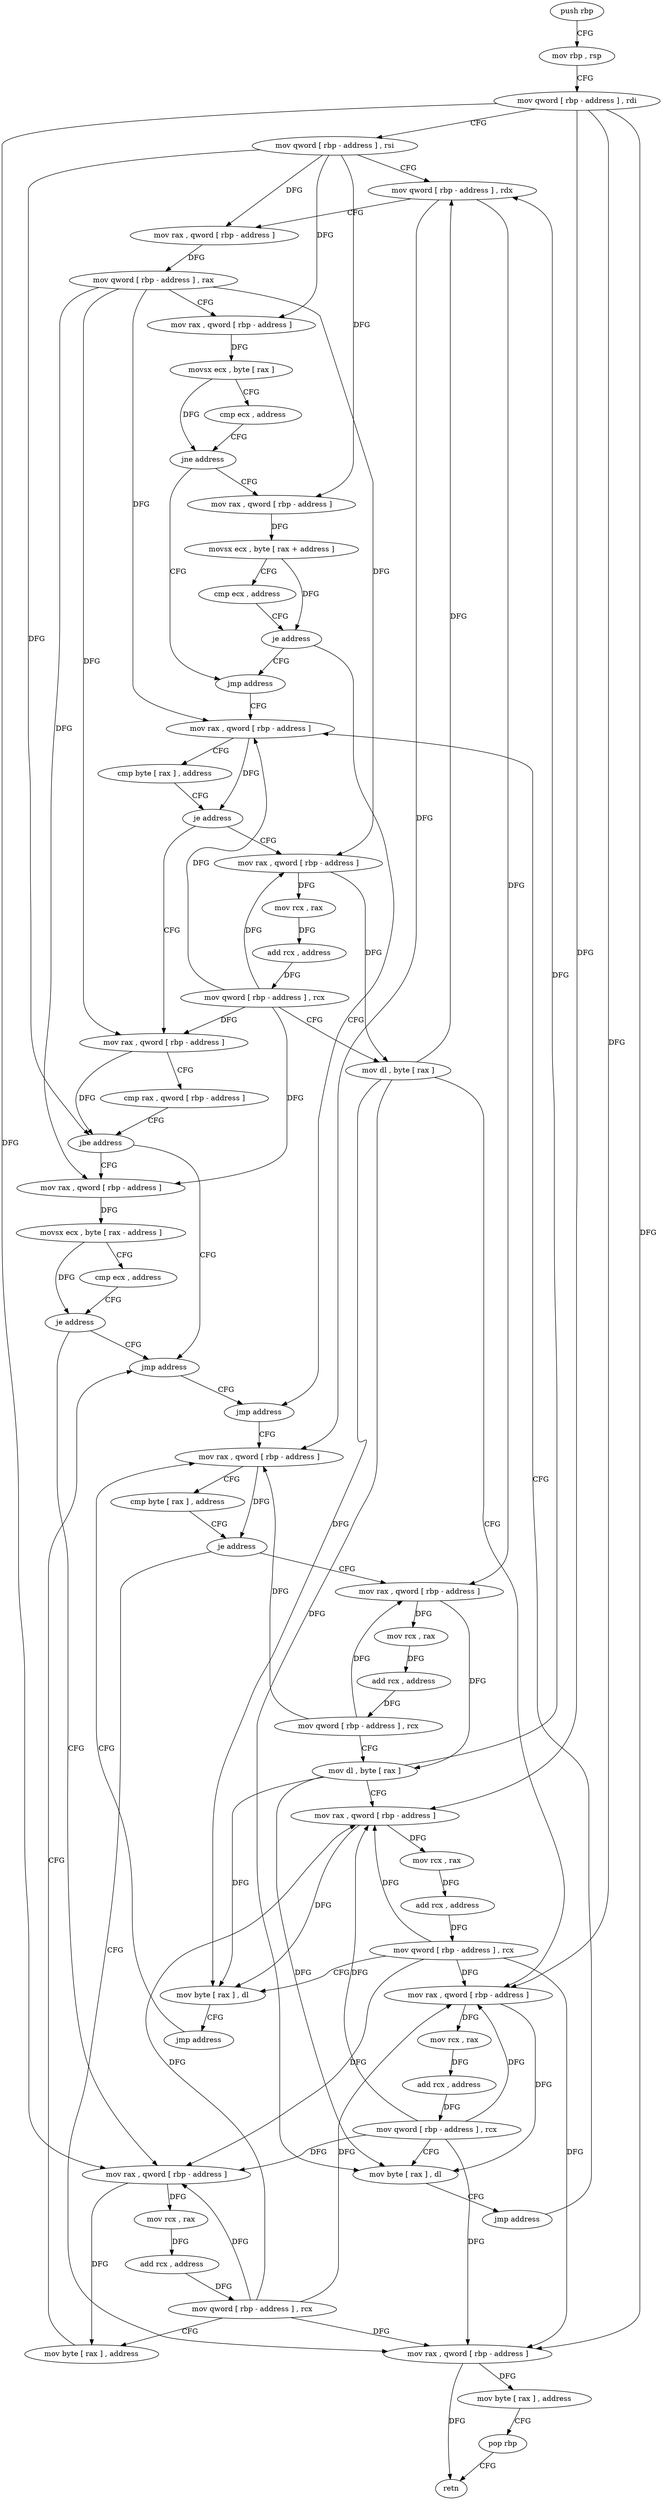 digraph "func" {
"4233616" [label = "push rbp" ]
"4233617" [label = "mov rbp , rsp" ]
"4233620" [label = "mov qword [ rbp - address ] , rdi" ]
"4233624" [label = "mov qword [ rbp - address ] , rsi" ]
"4233628" [label = "mov qword [ rbp - address ] , rdx" ]
"4233632" [label = "mov rax , qword [ rbp - address ]" ]
"4233636" [label = "mov qword [ rbp - address ] , rax" ]
"4233640" [label = "mov rax , qword [ rbp - address ]" ]
"4233644" [label = "movsx ecx , byte [ rax ]" ]
"4233647" [label = "cmp ecx , address" ]
"4233650" [label = "jne address" ]
"4233673" [label = "jmp address" ]
"4233656" [label = "mov rax , qword [ rbp - address ]" ]
"4233678" [label = "mov rax , qword [ rbp - address ]" ]
"4233660" [label = "movsx ecx , byte [ rax + address ]" ]
"4233664" [label = "cmp ecx , address" ]
"4233667" [label = "je address" ]
"4233793" [label = "jmp address" ]
"4233682" [label = "cmp byte [ rax ] , address" ]
"4233685" [label = "je address" ]
"4233736" [label = "mov rax , qword [ rbp - address ]" ]
"4233691" [label = "mov rax , qword [ rbp - address ]" ]
"4233798" [label = "mov rax , qword [ rbp - address ]" ]
"4233740" [label = "cmp rax , qword [ rbp - address ]" ]
"4233744" [label = "jbe address" ]
"4233788" [label = "jmp address" ]
"4233750" [label = "mov rax , qword [ rbp - address ]" ]
"4233695" [label = "mov rcx , rax" ]
"4233698" [label = "add rcx , address" ]
"4233705" [label = "mov qword [ rbp - address ] , rcx" ]
"4233709" [label = "mov dl , byte [ rax ]" ]
"4233711" [label = "mov rax , qword [ rbp - address ]" ]
"4233715" [label = "mov rcx , rax" ]
"4233718" [label = "add rcx , address" ]
"4233725" [label = "mov qword [ rbp - address ] , rcx" ]
"4233729" [label = "mov byte [ rax ] , dl" ]
"4233731" [label = "jmp address" ]
"4233802" [label = "cmp byte [ rax ] , address" ]
"4233805" [label = "je address" ]
"4233856" [label = "mov rax , qword [ rbp - address ]" ]
"4233811" [label = "mov rax , qword [ rbp - address ]" ]
"4233754" [label = "movsx ecx , byte [ rax - address ]" ]
"4233758" [label = "cmp ecx , address" ]
"4233761" [label = "je address" ]
"4233767" [label = "mov rax , qword [ rbp - address ]" ]
"4233860" [label = "mov byte [ rax ] , address" ]
"4233863" [label = "pop rbp" ]
"4233864" [label = "retn" ]
"4233815" [label = "mov rcx , rax" ]
"4233818" [label = "add rcx , address" ]
"4233825" [label = "mov qword [ rbp - address ] , rcx" ]
"4233829" [label = "mov dl , byte [ rax ]" ]
"4233831" [label = "mov rax , qword [ rbp - address ]" ]
"4233835" [label = "mov rcx , rax" ]
"4233838" [label = "add rcx , address" ]
"4233845" [label = "mov qword [ rbp - address ] , rcx" ]
"4233849" [label = "mov byte [ rax ] , dl" ]
"4233851" [label = "jmp address" ]
"4233771" [label = "mov rcx , rax" ]
"4233774" [label = "add rcx , address" ]
"4233781" [label = "mov qword [ rbp - address ] , rcx" ]
"4233785" [label = "mov byte [ rax ] , address" ]
"4233616" -> "4233617" [ label = "CFG" ]
"4233617" -> "4233620" [ label = "CFG" ]
"4233620" -> "4233624" [ label = "CFG" ]
"4233620" -> "4233711" [ label = "DFG" ]
"4233620" -> "4233856" [ label = "DFG" ]
"4233620" -> "4233831" [ label = "DFG" ]
"4233620" -> "4233767" [ label = "DFG" ]
"4233624" -> "4233628" [ label = "CFG" ]
"4233624" -> "4233632" [ label = "DFG" ]
"4233624" -> "4233640" [ label = "DFG" ]
"4233624" -> "4233656" [ label = "DFG" ]
"4233624" -> "4233744" [ label = "DFG" ]
"4233628" -> "4233632" [ label = "CFG" ]
"4233628" -> "4233798" [ label = "DFG" ]
"4233628" -> "4233811" [ label = "DFG" ]
"4233632" -> "4233636" [ label = "DFG" ]
"4233636" -> "4233640" [ label = "CFG" ]
"4233636" -> "4233678" [ label = "DFG" ]
"4233636" -> "4233736" [ label = "DFG" ]
"4233636" -> "4233691" [ label = "DFG" ]
"4233636" -> "4233750" [ label = "DFG" ]
"4233640" -> "4233644" [ label = "DFG" ]
"4233644" -> "4233647" [ label = "CFG" ]
"4233644" -> "4233650" [ label = "DFG" ]
"4233647" -> "4233650" [ label = "CFG" ]
"4233650" -> "4233673" [ label = "CFG" ]
"4233650" -> "4233656" [ label = "CFG" ]
"4233673" -> "4233678" [ label = "CFG" ]
"4233656" -> "4233660" [ label = "DFG" ]
"4233678" -> "4233682" [ label = "CFG" ]
"4233678" -> "4233685" [ label = "DFG" ]
"4233660" -> "4233664" [ label = "CFG" ]
"4233660" -> "4233667" [ label = "DFG" ]
"4233664" -> "4233667" [ label = "CFG" ]
"4233667" -> "4233793" [ label = "CFG" ]
"4233667" -> "4233673" [ label = "CFG" ]
"4233793" -> "4233798" [ label = "CFG" ]
"4233682" -> "4233685" [ label = "CFG" ]
"4233685" -> "4233736" [ label = "CFG" ]
"4233685" -> "4233691" [ label = "CFG" ]
"4233736" -> "4233740" [ label = "CFG" ]
"4233736" -> "4233744" [ label = "DFG" ]
"4233691" -> "4233695" [ label = "DFG" ]
"4233691" -> "4233709" [ label = "DFG" ]
"4233798" -> "4233802" [ label = "CFG" ]
"4233798" -> "4233805" [ label = "DFG" ]
"4233740" -> "4233744" [ label = "CFG" ]
"4233744" -> "4233788" [ label = "CFG" ]
"4233744" -> "4233750" [ label = "CFG" ]
"4233788" -> "4233793" [ label = "CFG" ]
"4233750" -> "4233754" [ label = "DFG" ]
"4233695" -> "4233698" [ label = "DFG" ]
"4233698" -> "4233705" [ label = "DFG" ]
"4233705" -> "4233709" [ label = "CFG" ]
"4233705" -> "4233678" [ label = "DFG" ]
"4233705" -> "4233736" [ label = "DFG" ]
"4233705" -> "4233691" [ label = "DFG" ]
"4233705" -> "4233750" [ label = "DFG" ]
"4233709" -> "4233711" [ label = "CFG" ]
"4233709" -> "4233628" [ label = "DFG" ]
"4233709" -> "4233729" [ label = "DFG" ]
"4233709" -> "4233849" [ label = "DFG" ]
"4233711" -> "4233715" [ label = "DFG" ]
"4233711" -> "4233729" [ label = "DFG" ]
"4233715" -> "4233718" [ label = "DFG" ]
"4233718" -> "4233725" [ label = "DFG" ]
"4233725" -> "4233729" [ label = "CFG" ]
"4233725" -> "4233711" [ label = "DFG" ]
"4233725" -> "4233856" [ label = "DFG" ]
"4233725" -> "4233831" [ label = "DFG" ]
"4233725" -> "4233767" [ label = "DFG" ]
"4233729" -> "4233731" [ label = "CFG" ]
"4233731" -> "4233678" [ label = "CFG" ]
"4233802" -> "4233805" [ label = "CFG" ]
"4233805" -> "4233856" [ label = "CFG" ]
"4233805" -> "4233811" [ label = "CFG" ]
"4233856" -> "4233860" [ label = "DFG" ]
"4233856" -> "4233864" [ label = "DFG" ]
"4233811" -> "4233815" [ label = "DFG" ]
"4233811" -> "4233829" [ label = "DFG" ]
"4233754" -> "4233758" [ label = "CFG" ]
"4233754" -> "4233761" [ label = "DFG" ]
"4233758" -> "4233761" [ label = "CFG" ]
"4233761" -> "4233788" [ label = "CFG" ]
"4233761" -> "4233767" [ label = "CFG" ]
"4233767" -> "4233771" [ label = "DFG" ]
"4233767" -> "4233785" [ label = "DFG" ]
"4233860" -> "4233863" [ label = "CFG" ]
"4233863" -> "4233864" [ label = "CFG" ]
"4233815" -> "4233818" [ label = "DFG" ]
"4233818" -> "4233825" [ label = "DFG" ]
"4233825" -> "4233829" [ label = "CFG" ]
"4233825" -> "4233798" [ label = "DFG" ]
"4233825" -> "4233811" [ label = "DFG" ]
"4233829" -> "4233831" [ label = "CFG" ]
"4233829" -> "4233628" [ label = "DFG" ]
"4233829" -> "4233729" [ label = "DFG" ]
"4233829" -> "4233849" [ label = "DFG" ]
"4233831" -> "4233835" [ label = "DFG" ]
"4233831" -> "4233849" [ label = "DFG" ]
"4233835" -> "4233838" [ label = "DFG" ]
"4233838" -> "4233845" [ label = "DFG" ]
"4233845" -> "4233849" [ label = "CFG" ]
"4233845" -> "4233711" [ label = "DFG" ]
"4233845" -> "4233856" [ label = "DFG" ]
"4233845" -> "4233831" [ label = "DFG" ]
"4233845" -> "4233767" [ label = "DFG" ]
"4233849" -> "4233851" [ label = "CFG" ]
"4233851" -> "4233798" [ label = "CFG" ]
"4233771" -> "4233774" [ label = "DFG" ]
"4233774" -> "4233781" [ label = "DFG" ]
"4233781" -> "4233785" [ label = "CFG" ]
"4233781" -> "4233711" [ label = "DFG" ]
"4233781" -> "4233856" [ label = "DFG" ]
"4233781" -> "4233831" [ label = "DFG" ]
"4233781" -> "4233767" [ label = "DFG" ]
"4233785" -> "4233788" [ label = "CFG" ]
}
